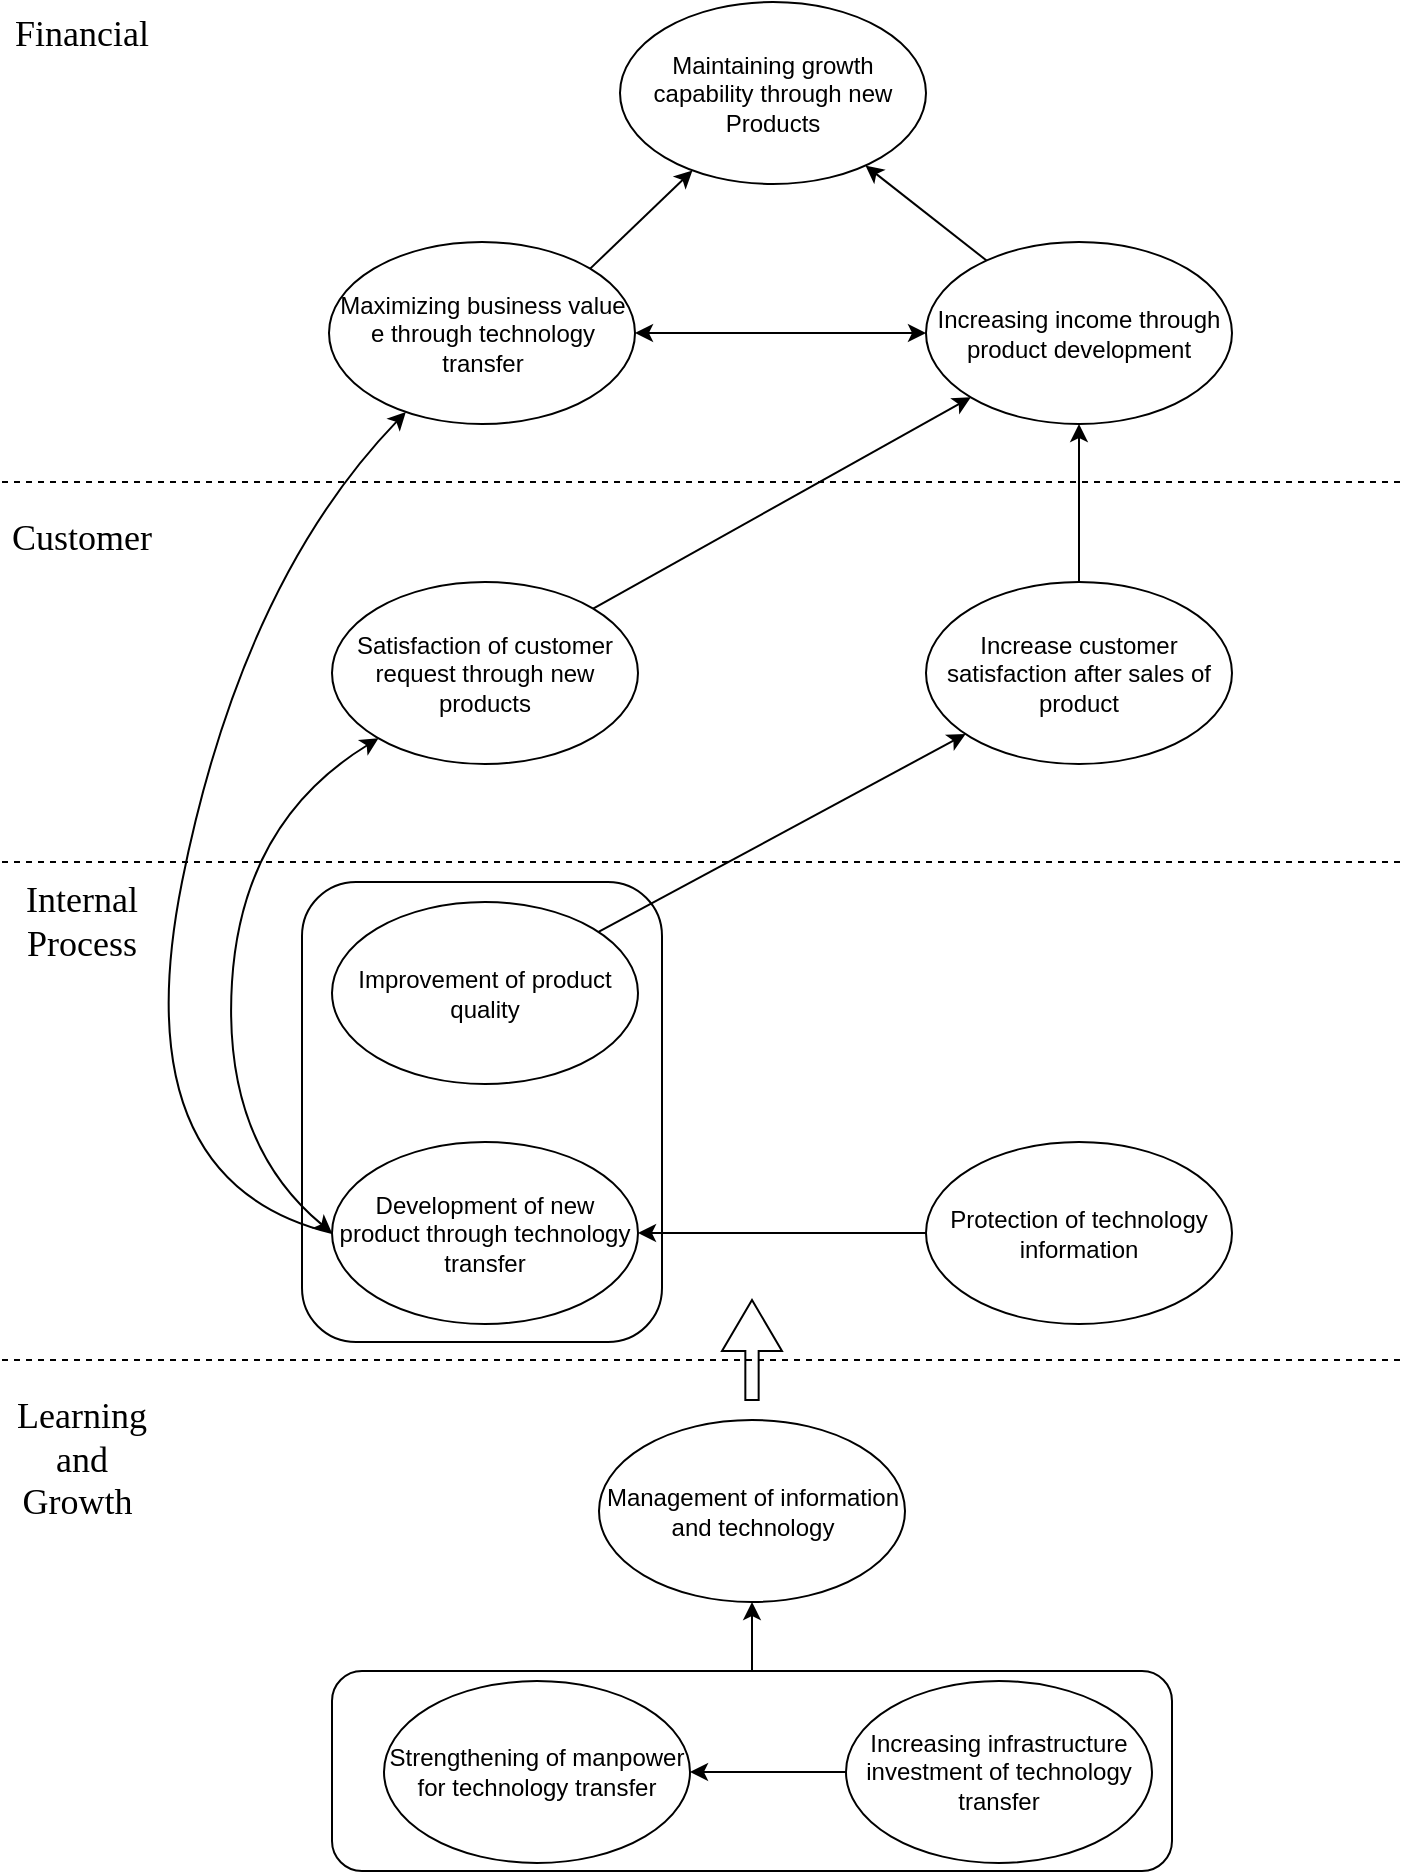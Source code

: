 <mxfile version="13.3.0" type="github">
  <diagram id="0j7kQBx2fWOavdLrpgRF" name="Page-1">
    <mxGraphModel dx="1038" dy="548" grid="1" gridSize="10" guides="1" tooltips="1" connect="1" arrows="1" fold="1" page="1" pageScale="1" pageWidth="827" pageHeight="1169" math="0" shadow="0">
      <root>
        <mxCell id="0" />
        <mxCell id="1" parent="0" />
        <mxCell id="P_k4eneQ54_tybDXNxLD-59" value="" style="rounded=1;whiteSpace=wrap;html=1;fillColor=none;" parent="1" vertex="1">
          <mxGeometry x="190" y="620" width="180" height="230" as="geometry" />
        </mxCell>
        <mxCell id="P_k4eneQ54_tybDXNxLD-54" style="edgeStyle=orthogonalEdgeStyle;rounded=0;orthogonalLoop=1;jettySize=auto;html=1;exitX=0.5;exitY=0;exitDx=0;exitDy=0;entryX=0.5;entryY=1;entryDx=0;entryDy=0;" parent="1" source="P_k4eneQ54_tybDXNxLD-51" target="P_k4eneQ54_tybDXNxLD-52" edge="1">
          <mxGeometry relative="1" as="geometry" />
        </mxCell>
        <mxCell id="P_k4eneQ54_tybDXNxLD-51" value="" style="rounded=1;whiteSpace=wrap;html=1;fillColor=none;" parent="1" vertex="1">
          <mxGeometry x="205" y="1014.5" width="420" height="100" as="geometry" />
        </mxCell>
        <mxCell id="P_k4eneQ54_tybDXNxLD-3" style="edgeStyle=orthogonalEdgeStyle;rounded=0;orthogonalLoop=1;jettySize=auto;html=1;exitX=0;exitY=0.5;exitDx=0;exitDy=0;entryX=1;entryY=0.5;entryDx=0;entryDy=0;" parent="1" source="P_k4eneQ54_tybDXNxLD-2" target="P_k4eneQ54_tybDXNxLD-53" edge="1">
          <mxGeometry relative="1" as="geometry">
            <mxPoint x="340" y="1065" as="targetPoint" />
          </mxGeometry>
        </mxCell>
        <mxCell id="P_k4eneQ54_tybDXNxLD-2" value="Increasing infrastructure investment of technology transfer" style="ellipse;whiteSpace=wrap;html=1;" parent="1" vertex="1">
          <mxGeometry x="462" y="1019.5" width="153" height="91" as="geometry" />
        </mxCell>
        <mxCell id="P_k4eneQ54_tybDXNxLD-22" value="" style="shape=singleArrow;direction=north;whiteSpace=wrap;html=1;arrowWidth=0.222;arrowSize=0.51;" parent="1" vertex="1">
          <mxGeometry x="400" y="829" width="30" height="50" as="geometry" />
        </mxCell>
        <mxCell id="P_k4eneQ54_tybDXNxLD-43" value="" style="endArrow=none;dashed=1;html=1;" parent="1" edge="1">
          <mxGeometry width="50" height="50" relative="1" as="geometry">
            <mxPoint x="40" y="859" as="sourcePoint" />
            <mxPoint x="740" y="859" as="targetPoint" />
          </mxGeometry>
        </mxCell>
        <mxCell id="P_k4eneQ54_tybDXNxLD-44" value="" style="endArrow=none;dashed=1;html=1;" parent="1" edge="1">
          <mxGeometry width="50" height="50" relative="1" as="geometry">
            <mxPoint x="40" y="610" as="sourcePoint" />
            <mxPoint x="740" y="610" as="targetPoint" />
          </mxGeometry>
        </mxCell>
        <mxCell id="P_k4eneQ54_tybDXNxLD-45" value="" style="endArrow=none;dashed=1;html=1;" parent="1" edge="1">
          <mxGeometry width="50" height="50" relative="1" as="geometry">
            <mxPoint x="40" y="420" as="sourcePoint" />
            <mxPoint x="740" y="420" as="targetPoint" />
          </mxGeometry>
        </mxCell>
        <mxCell id="P_k4eneQ54_tybDXNxLD-46" value="&lt;span style=&quot;font-family: &amp;#34;cambria&amp;#34; , serif&quot;&gt;&lt;font style=&quot;font-size: 18px&quot;&gt;Customer&lt;/font&gt;&lt;/span&gt;" style="text;html=1;strokeColor=none;fillColor=none;align=center;verticalAlign=middle;whiteSpace=wrap;rounded=0;" parent="1" vertex="1">
          <mxGeometry x="60" y="437.5" width="40" height="20" as="geometry" />
        </mxCell>
        <mxCell id="P_k4eneQ54_tybDXNxLD-47" value="&lt;font style=&quot;font-size: 18px&quot;&gt;&lt;span style=&quot;font-family: &amp;#34;cambria&amp;#34; , serif&quot;&gt;Internal&lt;/span&gt;&lt;span style=&quot;font-family: &amp;#34;times new roman&amp;#34; , serif&quot;&gt; &lt;/span&gt;&lt;span style=&quot;font-family: &amp;#34;cambria&amp;#34; , serif&quot;&gt;Process&lt;/span&gt;&lt;/font&gt;" style="text;html=1;strokeColor=none;fillColor=none;align=center;verticalAlign=middle;whiteSpace=wrap;rounded=0;" parent="1" vertex="1">
          <mxGeometry x="60" y="630" width="40" height="20" as="geometry" />
        </mxCell>
        <mxCell id="P_k4eneQ54_tybDXNxLD-48" value="&lt;span style=&quot;font-family: &amp;#34;cambria&amp;#34; , serif&quot;&gt;&lt;font style=&quot;font-size: 18px&quot;&gt;Learning&lt;br/&gt;and Growth&amp;nbsp;&lt;/font&gt;&lt;/span&gt;" style="text;html=1;strokeColor=none;fillColor=none;align=center;verticalAlign=middle;whiteSpace=wrap;rounded=0;" parent="1" vertex="1">
          <mxGeometry x="60" y="899" width="40" height="20" as="geometry" />
        </mxCell>
        <mxCell id="P_k4eneQ54_tybDXNxLD-49" value="&lt;span style=&quot;font-family: &amp;#34;cambria&amp;#34; , serif&quot;&gt;&lt;font style=&quot;font-size: 18px&quot;&gt;Financial&lt;/font&gt;&lt;/span&gt;" style="text;html=1;strokeColor=none;fillColor=none;align=center;verticalAlign=middle;whiteSpace=wrap;rounded=0;" parent="1" vertex="1">
          <mxGeometry x="60" y="186" width="40" height="20" as="geometry" />
        </mxCell>
        <mxCell id="P_k4eneQ54_tybDXNxLD-52" value="Management of information and technology" style="ellipse;whiteSpace=wrap;html=1;" parent="1" vertex="1">
          <mxGeometry x="338.5" y="889" width="153" height="91" as="geometry" />
        </mxCell>
        <mxCell id="P_k4eneQ54_tybDXNxLD-53" value="Strengthening of manpower for technology transfer" style="ellipse;whiteSpace=wrap;html=1;" parent="1" vertex="1">
          <mxGeometry x="231" y="1019.5" width="153" height="91" as="geometry" />
        </mxCell>
        <mxCell id="P_k4eneQ54_tybDXNxLD-61" style="edgeStyle=orthogonalEdgeStyle;rounded=0;orthogonalLoop=1;jettySize=auto;html=1;entryX=1;entryY=0.5;entryDx=0;entryDy=0;" parent="1" source="P_k4eneQ54_tybDXNxLD-56" target="P_k4eneQ54_tybDXNxLD-58" edge="1">
          <mxGeometry relative="1" as="geometry" />
        </mxCell>
        <mxCell id="P_k4eneQ54_tybDXNxLD-56" value="Protection of technology information" style="ellipse;whiteSpace=wrap;html=1;" parent="1" vertex="1">
          <mxGeometry x="502" y="750" width="153" height="91" as="geometry" />
        </mxCell>
        <mxCell id="P_k4eneQ54_tybDXNxLD-57" value="Improvement of product quality" style="ellipse;whiteSpace=wrap;html=1;" parent="1" vertex="1">
          <mxGeometry x="205" y="630" width="153" height="91" as="geometry" />
        </mxCell>
        <mxCell id="P_k4eneQ54_tybDXNxLD-58" value="&lt;span&gt;Development of new product through technology transfer&lt;/span&gt;" style="ellipse;whiteSpace=wrap;html=1;" parent="1" vertex="1">
          <mxGeometry x="205" y="750" width="153" height="91" as="geometry" />
        </mxCell>
        <mxCell id="P_k4eneQ54_tybDXNxLD-76" style="edgeStyle=orthogonalEdgeStyle;rounded=0;orthogonalLoop=1;jettySize=auto;html=1;exitX=0.5;exitY=0;exitDx=0;exitDy=0;entryX=0.5;entryY=1;entryDx=0;entryDy=0;startArrow=none;startFill=0;" parent="1" source="P_k4eneQ54_tybDXNxLD-62" target="P_k4eneQ54_tybDXNxLD-69" edge="1">
          <mxGeometry relative="1" as="geometry" />
        </mxCell>
        <mxCell id="P_k4eneQ54_tybDXNxLD-62" value="Increase customer satisfaction after sales of product" style="ellipse;whiteSpace=wrap;html=1;" parent="1" vertex="1">
          <mxGeometry x="502" y="470" width="153" height="91" as="geometry" />
        </mxCell>
        <mxCell id="P_k4eneQ54_tybDXNxLD-77" style="rounded=0;orthogonalLoop=1;jettySize=auto;html=1;exitX=1;exitY=0;exitDx=0;exitDy=0;entryX=0;entryY=1;entryDx=0;entryDy=0;startArrow=none;startFill=0;" parent="1" source="P_k4eneQ54_tybDXNxLD-63" target="P_k4eneQ54_tybDXNxLD-69" edge="1">
          <mxGeometry relative="1" as="geometry" />
        </mxCell>
        <mxCell id="P_k4eneQ54_tybDXNxLD-63" value="Satisfaction of customer request through new products" style="ellipse;whiteSpace=wrap;html=1;" parent="1" vertex="1">
          <mxGeometry x="205" y="470" width="153" height="91" as="geometry" />
        </mxCell>
        <mxCell id="P_k4eneQ54_tybDXNxLD-64" value="" style="endArrow=classic;html=1;" parent="1" source="P_k4eneQ54_tybDXNxLD-57" target="P_k4eneQ54_tybDXNxLD-62" edge="1">
          <mxGeometry width="50" height="50" relative="1" as="geometry">
            <mxPoint x="290" y="660" as="sourcePoint" />
            <mxPoint x="340" y="610" as="targetPoint" />
          </mxGeometry>
        </mxCell>
        <mxCell id="P_k4eneQ54_tybDXNxLD-68" value="" style="curved=1;endArrow=classic;html=1;exitX=0;exitY=0.5;exitDx=0;exitDy=0;startArrow=classic;startFill=1;" parent="1" source="P_k4eneQ54_tybDXNxLD-58" target="P_k4eneQ54_tybDXNxLD-63" edge="1">
          <mxGeometry width="50" height="50" relative="1" as="geometry">
            <mxPoint x="290" y="660" as="sourcePoint" />
            <mxPoint x="340" y="610" as="targetPoint" />
            <Array as="points">
              <mxPoint x="150" y="750" />
              <mxPoint x="160" y="590" />
            </Array>
          </mxGeometry>
        </mxCell>
        <mxCell id="P_k4eneQ54_tybDXNxLD-69" value="Increasing income through product development" style="ellipse;whiteSpace=wrap;html=1;" parent="1" vertex="1">
          <mxGeometry x="502" y="300" width="153" height="91" as="geometry" />
        </mxCell>
        <mxCell id="P_k4eneQ54_tybDXNxLD-70" value="Maximizing business value e through technology transfer" style="ellipse;whiteSpace=wrap;html=1;" parent="1" vertex="1">
          <mxGeometry x="203.5" y="300" width="153" height="91" as="geometry" />
        </mxCell>
        <mxCell id="P_k4eneQ54_tybDXNxLD-71" value="Maintaining growth capability through new Products" style="ellipse;whiteSpace=wrap;html=1;" parent="1" vertex="1">
          <mxGeometry x="349" y="180" width="153" height="91" as="geometry" />
        </mxCell>
        <mxCell id="P_k4eneQ54_tybDXNxLD-73" value="" style="endArrow=classic;startArrow=classic;html=1;entryX=0;entryY=0.5;entryDx=0;entryDy=0;exitX=1;exitY=0.5;exitDx=0;exitDy=0;" parent="1" source="P_k4eneQ54_tybDXNxLD-70" target="P_k4eneQ54_tybDXNxLD-69" edge="1">
          <mxGeometry width="50" height="50" relative="1" as="geometry">
            <mxPoint x="290" y="360" as="sourcePoint" />
            <mxPoint x="340" y="310" as="targetPoint" />
          </mxGeometry>
        </mxCell>
        <mxCell id="P_k4eneQ54_tybDXNxLD-74" value="" style="endArrow=classic;html=1;exitX=1;exitY=0;exitDx=0;exitDy=0;" parent="1" source="P_k4eneQ54_tybDXNxLD-70" target="P_k4eneQ54_tybDXNxLD-71" edge="1">
          <mxGeometry width="50" height="50" relative="1" as="geometry">
            <mxPoint x="330" y="320" as="sourcePoint" />
            <mxPoint x="340" y="310" as="targetPoint" />
          </mxGeometry>
        </mxCell>
        <mxCell id="P_k4eneQ54_tybDXNxLD-75" value="" style="endArrow=classic;html=1;" parent="1" source="P_k4eneQ54_tybDXNxLD-69" target="P_k4eneQ54_tybDXNxLD-71" edge="1">
          <mxGeometry width="50" height="50" relative="1" as="geometry">
            <mxPoint x="290" y="360" as="sourcePoint" />
            <mxPoint x="340" y="310" as="targetPoint" />
          </mxGeometry>
        </mxCell>
        <mxCell id="P_k4eneQ54_tybDXNxLD-78" value="" style="curved=1;endArrow=classic;html=1;exitX=0;exitY=0.5;exitDx=0;exitDy=0;" parent="1" source="P_k4eneQ54_tybDXNxLD-58" target="P_k4eneQ54_tybDXNxLD-70" edge="1">
          <mxGeometry width="50" height="50" relative="1" as="geometry">
            <mxPoint x="290" y="860" as="sourcePoint" />
            <mxPoint x="90" y="580" as="targetPoint" />
            <Array as="points">
              <mxPoint x="100" y="770" />
              <mxPoint x="160" y="470" />
            </Array>
          </mxGeometry>
        </mxCell>
      </root>
    </mxGraphModel>
  </diagram>
</mxfile>
